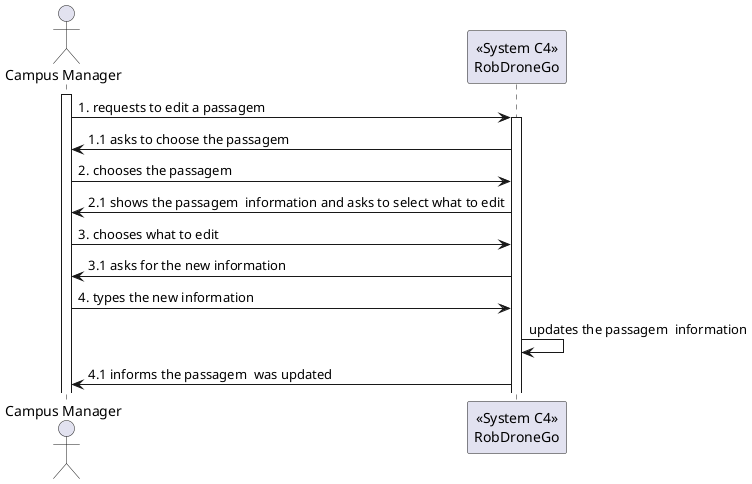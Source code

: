 @startuml
'https://plantuml.com/sequence-diagram
' As a campus manager, I want to edit the building
actor "Campus Manager" as CM
participant "<<System C4>>\nRobDroneGo" as RDG

activate CM

CM -> RDG: 1. requests to edit a passagem  
activate RDG

RDG -> CM: 1.1 asks to choose the passagem  

CM -> RDG: 2. chooses the passagem  

RDG -> CM: 2.1 shows the passagem  information and asks to select what to edit

CM -> RDG: 3. chooses what to edit

RDG -> CM: 3.1 asks for the new information

CM -> RDG: 4. types the new information

RDG -> RDG: updates the passagem  information

RDG -> CM: 4.1 informs the passagem  was updated


@enduml